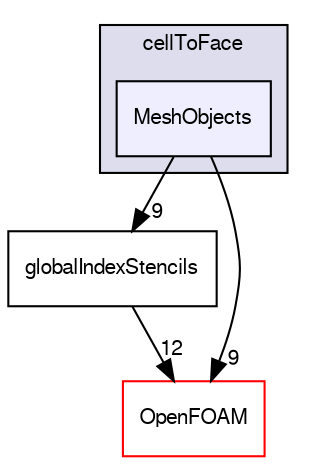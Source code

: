 digraph "src/finiteVolume/fvMesh/extendedStencil/cellToFace/MeshObjects" {
  bgcolor=transparent;
  compound=true
  node [ fontsize="10", fontname="FreeSans"];
  edge [ labelfontsize="10", labelfontname="FreeSans"];
  subgraph clusterdir_6b2cdcecd74bbe32713af3749edcc072 {
    graph [ bgcolor="#ddddee", pencolor="black", label="cellToFace" fontname="FreeSans", fontsize="10", URL="dir_6b2cdcecd74bbe32713af3749edcc072.html"]
  dir_1500d247ac89856555640edd20a765ce [shape=box, label="MeshObjects", style="filled", fillcolor="#eeeeff", pencolor="black", URL="dir_1500d247ac89856555640edd20a765ce.html"];
  }
  dir_40a995384affd54e838e9e7659b3952a [shape=box label="globalIndexStencils" URL="dir_40a995384affd54e838e9e7659b3952a.html"];
  dir_c5473ff19b20e6ec4dfe5c310b3778a8 [shape=box label="OpenFOAM" color="red" URL="dir_c5473ff19b20e6ec4dfe5c310b3778a8.html"];
  dir_1500d247ac89856555640edd20a765ce->dir_40a995384affd54e838e9e7659b3952a [headlabel="9", labeldistance=1.5 headhref="dir_000972_000971.html"];
  dir_1500d247ac89856555640edd20a765ce->dir_c5473ff19b20e6ec4dfe5c310b3778a8 [headlabel="9", labeldistance=1.5 headhref="dir_000972_001732.html"];
  dir_40a995384affd54e838e9e7659b3952a->dir_c5473ff19b20e6ec4dfe5c310b3778a8 [headlabel="12", labeldistance=1.5 headhref="dir_000971_001732.html"];
}
